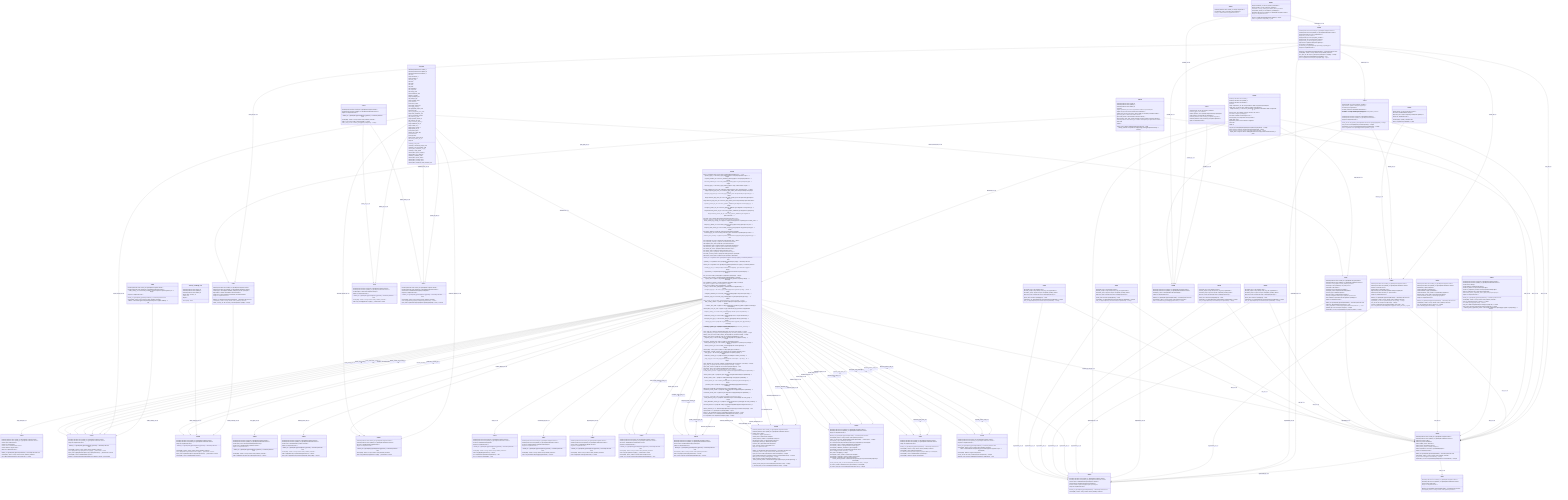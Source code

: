 classDiagram
direction TB
class node25 {
   timestamp with time zone created_at  /* Дата/время создания записи */
   timestamp with time zone updated_at  /* Дата/время изменения записи */
   deleted_at  /* Дата/время удаления (мягкое удаление) */ timestamp with time zone
   varchar(255) status  /* Статус записи: active | deleted | archived */
   codes_hs_id  /* FK на codes_hs (код ТН ВЭД) */ integer
   codes_units_id  /* FK на codes_units (единица измерения) */ integer
   integer id  /* Первичный ключ */
}
class node30 {
   timestamp with time zone created_at  /* Дата/время создания записи */
   timestamp with time zone updated_at  /* Дата/время изменения записи */
   deleted_at  /* Дата/время удаления (soft delete) */ timestamp with time zone
   varchar(255) status  /* Статус записи: active | deleted | archived */
   varchar okpo  /* ОКПО банка */
   varchar inn  /* ИНН банка */
   mfo  /* МФО банка (обязательно для графы 28) */ varchar
   varchar name  /* Наименование банка */
   varchar address  /* Адрес банка */
   integer id  /* Первичный ключ */
}
class node6 {
   period_start  /* Начало периода (день) */ date
   text period_type  /* Тип периода: daily */
   text actor_scope  /* Скоуп актора: user | org_user | organization */
   organization_id  /* Идентификатор организации (если применимо) */ integer
   user_id  /* Идентификатор пользователя (если применимо) */ integer
   text status_group  /* Группа статусов: completed | pending | failed */
   bigint ccd_count  /* Количество CCD за период/скоуп/статус */
}
class node3 {
   period_start  /* Начало периода (месяц) */ date
   text period_type  /* Тип периода: monthly */
   text actor_scope  /* Скоуп актора: user | org_user | organization */
   organization_id  /* Идентификатор организации (если применимо) */ integer
   user_id  /* Идентификатор пользователя (если применимо) */ integer
   text status_group  /* Группа статусов: completed | pending | failed */
   bigint ccd_count  /* Количество CCD за период/скоуп/статус */
}
class node37 {
   period_start  /* Начало периода (неделя) */ date
   text period_type  /* Тип периода: weekly */
   text actor_scope  /* Скоуп актора: user | org_user | organization */
   organization_id  /* Идентификатор организации (если применимо) */ integer
   user_id  /* Идентификатор пользователя (если применимо) */ integer
   text status_group  /* Группа статусов: completed | pending | failed */
   bigint ccd_count  /* Количество CCD за период/скоуп/статус */
}
class node42 {
   period_start  /* Начало периода (год) */ date
   text period_type  /* Тип периода: yearly */
   text actor_scope  /* Скоуп актора: user | org_user | organization */
   organization_id  /* Идентификатор организации (если применимо) */ integer
   user_id  /* Идентификатор пользователя (если применимо) */ integer
   text status_group  /* Группа статусов: completed | pending | failed */
   bigint ccd_count  /* Количество CCD за период/скоуп/статус */
}
class node19 {
   created_at  /* Служебное поле: дата/время создания записи (не графа) */ timestamp with time zone
   updated_at  /* Служебное поле: дата/время изменения (не графа) */ timestamp with time zone
   deleted_at  /* Служебное поле: дата/время удаления (soft delete; не графа) */ timestamp with time zone
   status  /* Служебное поле статуса CCD (completed/pending/failed и т.п.; ... */ text
   created_by_user_id  /* Автор CCD (пользователь платформы) для аналитики и аудита */ integer
   organization_id  /* Организация-владелец CCD (для аналитики по организациям) */ integer
   form_id  /* FK на codes_forms (Графа 1: форма/тип декларации) */ integer
   direction_code  /* Графа 1: код направления (ИМ/ЭК/ТР/НД) */ varchar(3)
   regime_code  /* Графа 1: код режима (двухзначный), хранится строкой до ввода ... */ varchar(8)
   third_subdivision  /* Графа 1: третий подраздел (например, ПНД) */ varchar(3)
   total_sheets  /* Графа 3: всего листов (авто) */ integer
   items_count  /* Графа 5: всего позиций (авто) */ integer
   post_id  /* FK на codes_posts (Графа 7: таможенный пост оформления) */ integer
   exporter_legal_id  /* FK на fea_legal_entities (Графа 2: экспортер/отправитель юр.л... */ integer
   exporter_individual_id  /* FK на fea_individual_entities (Графа 2: экспортер/отправитель... */ integer
   consignee_legal_id  /* FK на fea_legal_entities (Графа 8: получатель юр.лицо); может... */ integer
   consignee_individual_id  /* FK на fea_individual_entities (Графа 8: получатель физ.лицо) */ integer
   declarant_legal_id  /* FK на fea_legal_entities (Графа 14: декларант/брокер юр.лицо)... */ integer
   declarant_individual_id  /* FK на fea_individual_entities (Графа 14: декларант/брокер физ... */ integer
   financial_legal_id  /* FK на fea_legal_entities (Графа 9: лицо, ответственное за фин... */ integer
   financial_individual_id  /* FK на fea_individual_entities (Графа 9: лицо, ответственное з... */ integer
   integer exporter_legal_short_id  /* FK на fea_legal_entities_short: быстрый выбор экспортера/отпр... */
   consignee_legal_short_id  /* FK на fea_legal_entities_short: быстрый выбор получателя (гра... */ integer
   integer declarant_legal_short_id  /* FK на fea_legal_entities_short: быстрый выбор декларанта/брок... */
   integer financial_legal_short_id  /* FK на fea_legal_entities_short: быстрый выбор фин.ответственн... */
   exporter_partner_info_id  /* FK на fea_partners_additional: доп.сведения по экспортеру (гр... */ integer
   consignee_partner_info_id  /* FK на fea_partners_additional: доп.сведения по получателю (гр... */ integer
   integer declarant_partner_info_id  /* FK на fea_partners_additional: доп.сведения по декларанту/бро... */
   integer financial_partner_info_id  /* FK на fea_partners_additional: доп.сведения по фин.ответствен... */
   trade_country_id  /* FK на codes_countries (Графа 11: страна торговли) */ integer
   trade_country_offshore  /* Графа 11: признак офшорной страны (если ведется) */ boolean
   customs_value_total  /* Графа 12: общая таможенная стоимость (сумма по графе 45 позиций) */ numeric(18,2)
   numeric(18,6) usd_uzs_rate  /* Графа 13: курс USD/UZS на дату принятия к оформлению */
   dispatch_country_id  /* FK на codes_countries (Графа 15/15a: страна отправления) */ integer
   destination_country_id  /* FK на codes_countries (Графа 17/17a: страна назначения) */ integer
   transport_main_type_id  /* FK на codes_transport_types (Графа 18: вид транспорта) */ integer
   vehicle_type_code  /* Графа 18: код типа транспортного средства (спец. двузначный) */ varchar(2)
   varchar(32) vehicle_vin  /* Графа 18: VIN/идентификатор ТС */
   vehicle_reg_country_id  /* Графа 18: страна регистрации ТС (FK на codes_countries) */ integer
   carrier_legal_id  /* Графа 18: перевозчик (юр.лицо; FK на fea_legal_entities) */ integer
   carrier_individual_id  /* Графа 18: перевозчик (физ.лицо; FK на fea_individual_entities) */ integer
   text driver_name  /* Графа 18: водитель/ответственное лицо по ТС */
   boolean is_container  /* Графа 19: признак использования контейнера */
   delivery_terms_id  /* FK на codes_delivery_terms (Графа 20: условия поставки) */ integer
   delivery_terms_place  /* Графа 20: пункт по условиям поставки (место) */ text
   payment_form_id  /* FK на codes_payment_forms (Графа 20: код формы оплаты) */ integer
   varchar(10) shipment_form_code  /* Графа 20: код формы отгрузки */
   border_transport_type_id  /* FK на codes_transport_types (Графа 21: транспорт на границе) */ integer
   border_vehicle_reg_country_id  /* Графа 21: страна регистрации ТС на границе (FK на codes_count... */ integer
   contract_currency_id  /* FK на codes_currencies (Графа 22: валюта договора) */ integer
   numeric(18,2) invoice_total  /* Графа 22: общая фактурная стоимость */
   numeric(18,6) contract_currency_rate  /* Графа 23: курс валюты договора к UZS */
   deal_type_id  /* FK на codes_deal_types (Графа 24: характер сделки) */ integer
   settlement_currency_id  /* Графа 24: валюта расчетов (FK на codes_currencies) */ integer
   transport_at_border_id  /* FK на codes_transport_types (Графа 25: вид транспорта на гран... */ integer
   transport_inside_country_id  /* FK на codes_transport_types (Графа 26: вид транспорта внутри ... */ integer
   payer_legal_id  /* FK на fea_legal_entities (Графа 28: плательщик — юр.лицо); ав... */ integer
   payer_individual_id  /* FK на fea_individual_entities (Графа 28: плательщик — физ.лицо) */ integer
   payer_bank_id  /* Графа 28: банк плательщика (FK на banks) */ integer
   payer_bank_account  /* Графа 28: счет плательщика (как введено) */ text
   varchar(20) payer_mfo  /* Графа 28: МФО банка плательщика */
   border_post_id  /* FK на codes_posts (Графа 29: пост на границе) */ integer
   location_license_number  /* Графа 30: номер лицензии склада/СТЗ/магазина (если применимо) */ text
   location_license_date  /* Графа 30: дата лицензии склада/СТЗ/магазина (если применимо) */ date
   text location_address  /* Графа 30: адрес местонахождения товаров */
   location_station_name  /* Графа 30: наименование ЖД станции (если применимо) */ text
   location_district_id  /* FK на codes_districts (Графа 30: район/город местонахождения) */ integer
   procedure_code  /* Графа 37: код процедуры (режим/предыдущий/особенность) */ varchar(7)
   movement_type_id  /* FK на codes_movement_types: особенность перемещения (3-значны... */ integer
   previous_docs_summary  /* Графа 40: краткое резюме/список предшествующих документов (до... */ text
   deferments  /* Графа 48: отсрочки/рассрочки по платежам (JSON) */ jsonb
   warehouse_license_number  /* Графа 49: номер лицензии склада/режима (если применимо) */ text
   warehouse_license_date  /* Графа 49: дата лицензии склада/режима (если применимо) */ date
   text responsible_full_name  /* Графа 50: ответственное лицо — ФИО */
   varchar(14) responsible_pinfl  /* Графа 50: ПИНФЛ ответственного лица */
   text responsible_authority  /* Графа 50: полномочия/основание */
   date obligation_due_date  /* Графа 50: срок обязательства */
   transit_customs_post_id  /* Графа 53: таможенный орган назначения (FK на codes_posts) */ integer
   transit_destination_country_id  /* Графа 53: страна назначения по транзиту (FK на codes_countries) */ integer
   text declaration_place  /* Графа 54: место составления декларации */
   date declaration_date  /* Графа 54: дата составления декларации */
   text contact_full_name  /* Графа 54: ФИО контактного лица */
   text contact_email  /* Графа 54: email контактного лица */
   text contact_phone  /* Графа 54: телефон контактного лица */
   text broker_contract_number  /* Графа 54: номер договора с брокером */
   date broker_contract_date  /* Графа 54: дата договора с брокером */
   declarant_reference  /* Графа 54: номер ГТД декларанта (ПИНФЛ/дата/последовательность) */ text
   external_contract_id  /* “C”: внешний идентификатор контракта (при наличии интеграций) */ text
   regime_dates  /* “C”: даты/сроки по режиму (JSON) */ jsonb
   totals_b  /* “B”: системные итоги по платежам/льготам (только чтение) */ jsonb
   customs_decisions  /* “D”: отметки/решения таможни (только чтение) */ jsonb
   id  /* Служебное поле: первичный ключ (не графа) */ integer
}
class ccd_items {
   timestamp with time zone created_at
   timestamp with time zone updated_at
   timestamp with time zone deleted_at
   text status
   integer document_id
   integer position_no
   text trade_name
   text brand
   text model
   text article
   text grade
   text specification
   text composition
   text energy_class
   date manufacture_date
   boolean is_packed
   integer packages_total
   text package_type
   integer package_count
   varchar(2) bulk_code
   jsonb containers
   jsonb excise_marks
   date supply_period_from
   date supply_period_to
   text aggregated_import_code
   date expiry_date
   varchar(3) investment_project_code
   text tech_equipment_area_code
   integer tech_equipment_year
   text tech_equipment_params
   varchar(2) gov_procurement_code
   text producer_id_code
   integer producer_district_id
   text consumer_id_code
   integer consumer_district_id
   integer additional_unit_id
   numeric(18,6) additional_unit_qty
   integer codes_hs_id
   integer origin_country_id
   varchar(2) origin_alpha2
   numeric(18,6) gross_weight_kg
   numeric(18,6) net_weight_kg
   varchar(7) procedure_code
   numeric(18,6) quota_amount
   integer quota_unit_id
   jsonb previous_docs
   numeric(18,2) invoiced_value
   boolean own_needs_flag
   jsonb documents
   numeric(18,2) customs_value
   numeric(18,3) statistical_value_thousand_usd
   jsonb payments
   integer source_invoice_file_id
   text source_invoice_row_ref
   integer id
}
class node24 {
   timestamp with time zone created_at  /* Дата/время создания записи */
   timestamp with time zone updated_at  /* Дата/время изменения записи */
   deleted_at  /* Дата/время удаления (мягкое удаление) */ timestamp with time zone
   varchar(255) status  /* Статус записи: active | deleted | archived */
   code  /* Цифровой код страны (обычно 3 цифры), уникальный */ varchar
   alpha_code  /* Двухбуквенный alpha-2 код страны (ISO 3166-1), уникальный */ varchar
   varchar(255) name  /* Наименование страны */
   offshore  /* Признак офшорной юрисдикции (если ведется список) */ varchar(255)
   integer id  /* Первичный ключ */
}
class node39 {
   timestamp with time zone created_at  /* Дата/время создания записи */
   timestamp with time zone updated_at  /* Дата/время изменения записи */
   deleted_at  /* Дата/время удаления (мягкое удаление) */ timestamp with time zone
   varchar(255) status  /* Статус записи: active | deleted | archived */
   code  /* Цифровой код валюты (обычно 3 цифры), уникальный */ varchar
   alpha_code  /* Буквенный alpha-3 код валюты (ISO 4217), уникальный */ varchar
   varchar(255) name  /* Наименование валюты */
   integer id  /* Первичный ключ */
}
class node32 {
   timestamp with time zone created_at  /* Дата/время создания записи */
   timestamp with time zone updated_at  /* Дата/время изменения записи */
   deleted_at  /* Дата/время удаления (мягкое удаление) */ timestamp with time zone
   varchar(255) status  /* Статус записи: active | deleted | archived */
   code  /* Цифровой код характера сделки (уникальный) */ varchar
   varchar alpha_code  /* Альтернативный/буквенный код */
   varchar name  /* Наименование характера сделки */
   integer id  /* Первичный ключ */
}
class node26 {
   timestamp with time zone created_at  /* Дата/время создания записи */
   timestamp with time zone updated_at  /* Дата/время изменения записи */
   deleted_at  /* Дата/время удаления (мягкое удаление) */ timestamp with time zone
   varchar(255) status  /* Статус записи: active | deleted | archived */
   code  /* Цифровой код по приложению (уникальный) */ varchar
   alpha_code  /* Буквенный код Incoterms (например, EXW, FOB) */ varchar
   varchar name  /* Наименование условия поставки */
   integer id  /* Первичный ключ */
}
class node40 {
   timestamp with time zone created_at  /* Дата/время создания записи */
   timestamp with time zone updated_at  /* Дата/время изменения записи */
   deleted_at  /* Дата/время удаления (мягкое удаление) */ timestamp with time zone
   varchar(255) status  /* Статус записи: active | deleted | archived */
   code  /* Код района/города (обычно 7 цифр), уникальный */ varchar
   text name  /* Наименование района/города */
   integer id  /* Первичный ключ */
}
class node15 {
   timestamp with time zone created_at  /* Дата/время создания записи */
   timestamp with time zone updated_at  /* Дата/время изменения записи */
   deleted_at  /* Дата/время удаления (мягкое удаление) */ timestamp with time zone
   varchar(255) status  /* Статус записи: active | deleted | archived */
   code  /* Код формы (уникальный) */ varchar
   text name  /* Наименование формы */
   npa  /* Нормативно-правовой акт (реквизиты) */ text
   npa_url  /* Ссылка на НПА (URL) */ text
   integer id  /* Первичный ключ */
}
class node1 {
   timestamp with time zone created_at  /* Дата/время создания записи */
   timestamp with time zone updated_at  /* Дата/время изменения записи */
   deleted_at  /* Дата/время удаления (мягкое удаление) */ timestamp with time zone
   varchar(255) status  /* Статус записи: active | deleted | archived */
   code  /* Код ТН ВЭД (обычно 10 цифр), уникальный */ varchar
   text description  /* Описание товарной позиции */
   integer id  /* Первичный ключ */
}
class node0 {
   timestamp with time zone created_at  /* Дата/время создания записи */
   timestamp with time zone updated_at  /* Дата/время изменения записи */
   deleted_at  /* Дата/время удаления (мягкое удаление) */ timestamp with time zone
   varchar(255) status  /* Статус записи: active | deleted | archived */
   code  /* Код особенности/процедуры (уникальный) */ varchar
   text name  /* Наименование особенности/процедуры */
   integer id  /* Первичный ключ */
}
class node22 {
   timestamp with time zone created_at  /* Дата/время создания записи */
   timestamp with time zone updated_at  /* Дата/время изменения записи */
   deleted_at  /* Дата/время удаления (мягкое удаление) */ timestamp with time zone
   varchar(255) status  /* Статус записи: active | deleted | archived */
   code  /* Код формы оплаты (уникальный) */ varchar
   varchar name  /* Наименование формы оплаты */
   integer id  /* Первичный ключ */
}
class node16 {
   timestamp with time zone created_at  /* Дата/время создания записи */
   timestamp with time zone updated_at  /* Дата/время изменения записи */
   deleted_at  /* Дата/время удаления (мягкое удаление) */ timestamp with time zone
   varchar(255) status  /* Статус записи: active | deleted | archived */
   code  /* Код поста (обычно 5 цифр), уникальный */ varchar
   text name  /* Наименование таможенного поста */
   varchar(255) phone_number  /* Контактный телефон поста */
   location_url  /* Ссылка на местоположение (карта/координаты) */ text
   integer id  /* Первичный ключ */
}
class node41 {
   timestamp with time zone created_at  /* Дата/время создания записи */
   timestamp with time zone updated_at  /* Дата/время изменения записи */
   deleted_at  /* Дата/время удаления (мягкое удаление) */ timestamp with time zone
   varchar(255) status  /* Статус записи: active | deleted | archived */
   code  /* Код вида транспорта (уникальный) */ varchar
   varchar name  /* Наименование вида транспорта */
   short_name  /* Краткое обозначение (аббревиатура) */ varchar
   integer id  /* Первичный ключ */
}
class node11 {
   timestamp with time zone created_at  /* Дата/время создания записи */
   timestamp with time zone updated_at  /* Дата/время изменения записи */
   deleted_at  /* Дата/время удаления (мягкое удаление) */ timestamp with time zone
   varchar(255) status  /* Статус записи: active | deleted | archived */
   code  /* Цифровой код единицы измерения (уникальный) */ varchar
   alpha_code  /* Буквенный код/сокращение единицы (например, L, M3) */ varchar
   varchar name  /* Наименование единицы измерения */
   integer id  /* Первичный ключ */
}
class currency_exchange_rate {
   timestamp with time zone created_at
   timestamp with time zone updated_at
   timestamp with time zone deleted_at
   varchar(255) status
   integer codes_currency_id
   numeric rate
   integer id
}
class node35 {
   timestamp with time zone created_at  /* Дата/время создания записи */
   timestamp with time zone updated_at  /* Дата/время изменения записи */
   deleted_at  /* Дата/время удаления (soft delete) */ timestamp with time zone
   varchar(255) status  /* Статус записи: active | deleted | archived */
   region_id  /* FK на codes_districts (место жительства/район) */ integer
   pinfl  /* ПИНФЛ физического лица (используется в графах 2/8/9/14 и 50) */ varchar
   text full_name  /* ФИО */
   text address  /* Адрес проживания */
   district_id  /* FK на codes_districts (район) */ integer
   varchar phone  /* Контактный телефон */
   varchar passport_number  /* Серия/номер паспорта */
   date passport_issued_at  /* Дата выдачи паспорта */
   text passport_issued_by  /* Кем выдан паспорт */
   patent_number  /* Номер патента (при наличии) */ text
   text extra_info  /* Дополнительные сведения */
   current_account_number  /* Расчетный счет (для графы 28 при участии физ.лица) */ text
   current_account_bank_id  /* FK на banks (банк расчетного счета) */ integer
   text fx_account_number  /* Валютный счет */
   fx_account_bank_id  /* FK на banks (банк валютного счета) */ integer
   integer id  /* Первичный ключ */
}
class node34 {
   timestamp with time zone created_at  /* Дата/время создания записи */
   timestamp with time zone updated_at  /* Дата/время изменения записи */
   deleted_at  /* Дата/время удаления (soft delete) */ timestamp with time zone
   varchar(255) status  /* Статус записи: active | deleted | archived */
   region_id  /* FK на codes_districts (юридический адрес/район), используется... */ integer
   varchar(255) okpo  /* ОКПО организации */
   inn  /* ИНН организации (ключевой реквизит для граф 2/8/9/14) */ varchar(255)
   varchar(255) name  /* Полное наименование организации */
   varchar(255) address  /* Юридический/почтовый адрес */
   varchar(255) additional_information  /* Доп. сведения */
   varchar(255) supervisor  /* Руководитель/контактное лицо */
   oked  /* ОКЭД (числовое значение) */ integer
   oked_code  /* ОКЭД (код) */ integer
   varchar(255) phone_number  /* Контактный телефон */
   varchar(255) registration_number  /* Номер регистрации */
   varchar(255) registration_date  /* Дата регистрации */
   current_account_number  /* Расчетный счет (используется при заполнении графы 28) */ varchar(255)
   current_account_bank_id  /* FK на banks (банк расчетного счета) */ integer
   fx_account_number  /* Валютный счет (при наличии) */ varchar(255)
   fx_account_bank_id  /* FK на banks (банк валютного счета) */ integer
   integer id  /* Первичный ключ */
}
class node7 {
   timestamp with time zone created_at  /* Дата/время создания записи */
   timestamp with time zone updated_at  /* Дата/время изменения записи */
   deleted_at  /* Дата/время удаления (soft delete) */ timestamp with time zone
   varchar(255) status  /* Статус записи: active | deleted | archived */
   varchar(255) okpo  /* ОКПО организации */
   inn  /* ИНН организации (используется в графах 2/8/9/14) */ varchar(255)
   varchar(255) name  /* Наименование организации */
   varchar(255) address  /* Адрес организации */
   integer id  /* Первичный ключ */
}
class node8 {
   timestamp with time zone created_at  /* Дата/время создания записи */
   timestamp with time zone updated_at  /* Дата/время изменения записи */
   deleted_at  /* Дата/время удаления (soft delete) */ timestamp with time zone
   varchar(255) status  /* Статус записи: active | deleted | archived */
   codes_country_id  /* FK на codes_countries; страна контрагента (используется в гра... */ integer
   address  /* Почтовый адрес контрагента (используется в графах 2/8/9/14) */ text
   integer id  /* Первичный ключ */
}
class node38 {
   timestamp with time zone created_at  /* Дата/время создания записи */
   timestamp with time zone updated_at  /* Дата/время изменения записи */
   deleted_at  /* Дата/время удаления (soft delete) */ timestamp with time zone
   varchar(255) status  /* Статус записи: active | deleted | archived */
   name  /* Наименование контрагента (для печатных форм и подсказок в гра... */ varchar(255)
   varchar(255) address  /* Адрес контрагента */
   country_id  /* FK на codes_countries (страна контрагента) */ integer
   additional_info  /* Прочая информация (телефоны, примечания) */ text
   integer id  /* Первичный ключ */
}
class node2 {
   timestamp with time zone created_at  /* Дата/время загрузки файла */
   timestamp with time zone updated_at  /* Дата/время изменения записи */
   deleted_at  /* Дата/время удаления (soft delete) */ timestamp with time zone
   text status  /* Статус файла: active | deleted | archived */
   text storage  /* Тип хранилища: s3 | minio | local */
   text bucket  /* Имя бакета */
   text object_key  /* Ключ объекта в бакете */
   text original_name  /* Оригинальное имя файла */
   text mime_type  /* MIME-тип файла */
   extension  /* Расширение (если известно) */ text
   bigint size_bytes  /* Размер файла в байтах */
   text etag  /* ETag/хеш объекта для проверки целостности */
   content_disposition  /* Режим отдачи (inline/attachment; filename=...) */ text
   jsonb metadata  /* Произвольные метаданные провайдера */
   uploaded_by  /* FK на users (кто загрузил) */ integer
   organization_id  /* FK на organizations (чья сущность файла) */ integer
   integer id  /* Первичный ключ */
}
class node13 {
   timestamp with time zone created_at  /* Когда создан ключ */
   text response_hash  /* Хеш ответа для сравнения */
   text key  /* Уникальный ключ идемпотентности */
}
class node10 {
   timestamp with time zone created_at  /* Дата/время создания записи */
   timestamp with time zone updated_at  /* Дата/время изменения записи */
   deleted_at  /* Дата/время удаления (soft delete) */ timestamp with time zone
   varchar(255) status  /* Статус записи: active | deleted | archived */
   user_id  /* Уникальная связь с users (1:1) */ integer
   date birthday  /* Дата рождения */
   varchar citizenship  /* Гражданство */
   varchar address  /* Адрес проживания */
   pinfl  /* ПИНФЛ (графы 2/8/14/50/54) */ varchar
   varchar document_serial_number  /* Серия/номер документа */
   date document_issued_date  /* Дата выдачи документа */
   varchar document_issued_by  /* Кем выдан документ */
   integer id  /* Первичный ключ */
}
class node12 {
   timestamp with time zone created_at  /* Дата/время создания записи */
   timestamp with time zone updated_at  /* Дата/время изменения записи */
   deleted_at  /* Дата/время удаления (soft delete) */ timestamp with time zone
   varchar(255) status  /* Статус записи: active | deleted | archived */
   user_id  /* Уникальная связь с users (1:1) */ integer
   inn  /* ИНН юр.лица (графы 14/54) */ varchar
   varchar oked  /* ОКЭД */
   varchar address  /* Юридический адрес */
   varchar vat_status  /* Статус плательщика НДС */
   varchar vat_registration_number  /* Регистрационный номер НДС */
   date vat_registration_date  /* Дата регистрации НДС */
   bank_mfo  /* МФО обслуживающего банка (для графы 28) */ varchar
   bank_current_account  /* Расчетный счет (для графы 28) */ varchar
   customs_broker_registration_number  /* Рег. номер таможенного брокера (для графы 14 при брокере) */ varchar
   date customs_broker_registration_date  /* Дата регистрации брокера */
   integer id  /* Первичный ключ */
}
class node28 {
   timestamp with time zone created_at
   timestamp with time zone updated_at
   timestamp with time zone deleted_at
   text status
   integer organization_id  /* FK на organizations: лимит на уровне организации */
   integer user_id  /* FK на users: лимит на уровне пользователя */
   integer document_id  /* FK на ccd_documents: опционально связывает OCR с конкретной д... */
   input_file_id  /* Входной файл (скан/фото первичного документа) */ integer
   text job_type  /* Тип задания: invoice | contract | cmr | other */
   text model  /* Модель провайдера */
   text mode  /* Режим: ocr/vision/layout и т.п. */
   text language_hint  /* Подсказка языка для OCR */
   integer page_count
   tokens_prompt  /* Затраты токенов на вход (prompt/context) */ bigint
   tokens_output  /* Затраты токенов на выход (completion/вывод) */ bigint
   bigint tokens_total  /* Итого токенов за задание */
   output_data  /* Результат OCR в JSON (распознанные поля для автозаполнения CCD) */ jsonb
   jsonb meta
   integer id
}
class node20 {
   timestamp with time zone created_at
   timestamp with time zone updated_at
   timestamp with time zone deleted_at
   text status
   integer organization_id  /* FK на organizations: лимит на организацию */
   integer user_id  /* FK на users: лимит на пользователя */
   period_month  /* Месяц лимита (первый день месяца) */ date
   integer price_plan_id  /* FK на price_plans: тариф, по которому установлен лимит */
   bigint limit_tokens  /* Месячный лимит токенов */
   bigint used_tokens  /* Использовано токенов за месяц */
   bigint carryover_from_prev_month  /* Перенос остатка токенов с прошлого месяца */
   overage_allowed  /* Разрешен ли перерасход (с последующим биллингом) */ boolean
   timestamp with time zone blocked_at  /* Момент блокировки при превышении лимита */
   jsonb meta
   integer id
}
class node17 {
   timestamp with time zone created_at  /* Дата/время создания записи */
   timestamp with time zone updated_at  /* Дата/время изменения записи */
   deleted_at  /* Дата/время удаления (soft delete) */ timestamp with time zone
   varchar(255) status  /* Статус записи: active | deleted | archived */
   varchar name  /* Наименование организации в системе */
   varchar domain  /* Домен/namespace организации */
   boolean verified  /* Признак верификации организации */
   integer id  /* Первичный ключ */
}
class node18 {
   integer invoice_id  /* FK на payment_invoices */
   text name  /* Наименование позиции */
   numeric(18,4) quantity  /* Количество */
   bigint unit_price  /* Цена за единицу в минорных единицах */
   meta  /* Служебные поля (JSON) */ jsonb
   integer id  /* Первичный ключ */
}
class node33 {
   timestamp with time zone created_at  /* Дата/время создания записи */
   timestamp with time zone updated_at  /* Дата/время изменения записи */
   deleted_at  /* Дата/время удаления (soft delete) */ timestamp with time zone
   varchar(255) status  /* Статус записи: active | deleted | archived */
   organization_id  /* FK на organizations (счет на юр.лицо) */ integer
   user_id  /* FK на users (счет на физ.лицо) */ integer
   text title  /* Заголовок счета */
   text description  /* Описание счета */
   bigint amount_total  /* Итоговая сумма в минорных единицах */
   currency  /* Буквенный код валюты (например, UZS, USD) */ text
   timestamp with time zone due_at  /* Срок оплаты */
   meta  /* Служебные поля/JSON (может содержать ссылку на CCD) */ jsonb
   integer id  /* Первичный ключ */
}
class node29 {
   timestamp with time zone created_at  /* Дата/время создания записи */
   timestamp with time zone updated_at  /* Дата/время изменения записи */
   deleted_at  /* Дата/время удаления (soft delete) */ timestamp with time zone
   varchar(255) status  /* Статус записи: active | deleted | archived */
   code  /* Системный код провайдера (уникальный) */ varchar
   text display_name  /* Отображаемое имя провайдера */
   integer id  /* Первичный ключ */
}
class node14 {
   integer provider_id  /* FK на payment_providers */
   invoice_id  /* FK на payment_invoices (может быть NULL при предсоздании) */ integer
   user_id  /* FK на users (инициатор платежа-физлицо) */ integer
   organization_id  /* FK на organizations (инициатор-предприятие) */ integer
   bigint amount  /* Сумма в минорных единицах */
   text currency  /* Код валюты */
   text client_reference  /* Внешний client/order ID */
   text return_url  /* URL возврата после оплаты */
   text status  /* Статус: created | processing | succeeded | failed | canceled */
   meta  /* Служебные поля провайдера/клиента (JSON) */ jsonb
   timestamp with time zone created_at  /* Дата/время создания */
   timestamp with time zone updated_at  /* Дата/время обновления */
   integer id  /* Первичный ключ */
}
class node23 {
   timestamp with time zone created_at  /* Дата/время создания записи */
   timestamp with time zone updated_at  /* Дата/время изменения записи */
   deleted_at  /* Дата/время удаления (soft delete) */ timestamp with time zone
   varchar(255) status  /* Статус записи: active | deleted | archived */
   price_plan_id  /* FK на price_plans (если транзакция по тарифу) */ integer
   integer organization_id  /* FK на organizations */
   integer user_id  /* FK на users */
   integer provider_id  /* FK на payment_providers */
   integer session_id  /* FK на payment_sessions */
   integer invoice_id  /* FK на payment_invoices */
   bigint amount  /* Сумма в минорных единицах */
   text currency  /* Код валюты */
   text external_id  /* Идентификатор транзакции у провайдера */
   method  /* Метод оплаты (PAYME|CLICK|OTHER) */ text
   meta  /* Служебные поля/сырые payload (без ПД) */ jsonb
   integer id  /* Первичный ключ */
}
class node5 {
   timestamp with time zone created_at  /* Дата/время создания записи */
   timestamp with time zone updated_at  /* Дата/время изменения записи */
   deleted_at  /* Дата/время удаления (soft delete) */ timestamp with time zone
   varchar(255) status  /* Статус записи: active | deleted | archived */
   varchar type  /* Тип тарифа: individual | enterprise-per-user | enterprise */
   bigint tokens  /* Лимит токенов/квота использования */
   integer price  /* Цена в минорных единицах указанной валюты */
   codes_currency_id  /* FK на codes_currencies (валюта тарифа) */ integer
   integer id  /* Первичный ключ */
}
class node21 {
   integer transaction_id  /* FK на payment_transactions */
   integer provider_id  /* FK на payment_providers */
   amount  /* Сумма возврата (минорные единицы) */ bigint
   text status  /* Статус: pending | succeeded | failed | canceled */
   text provider_refund_id  /* ID возврата у провайдера */
   meta  /* Служебные поля (JSON) */ jsonb
   timestamp with time zone created_at  /* Дата/время создания записи */
   integer id  /* Первичный ключ */
}
class node4 {
   timestamp with time zone created_at  /* Дата/время создания записи */
   timestamp with time zone updated_at  /* Дата/время изменения записи */
   deleted_at  /* Дата/время удаления (soft delete) */ timestamp with time zone
   varchar(255) status  /* Статус записи: active | deleted | archived */
   varchar name  /* Имя роли */
   integer id  /* Первичный ключ */
}
class node36 {
   timestamp with time zone created_at  /* Дата/время создания записи */
   timestamp with time zone updated_at  /* Дата/время изменения записи */
   deleted_at  /* Дата/время удаления (soft delete) */ timestamp with time zone
   varchar(255) status  /* Статус записи: active | deleted | archived */
   role_id  /* FK на roles (роль пользователя) */ integer
   organization_id  /* FK на organizations (принадлежность пользователя) */ integer
   varchar first_name  /* Имя */
   varchar last_name  /* Фамилия */
   varchar middle_name  /* Отчество */
   varchar email  /* Электронная почта */
   varchar phone_number  /* Номер телефона */
   boolean agreement  /* Согласие с условиями/офертой */
   integer id  /* Первичный ключ */
}
class node31 {
   integer provider_id  /* FK на payment_providers */
   text event_type  /* Тип события */
   boolean signature_ok  /* Проверка подписи вебхука пройдена */
   jsonb payload  /* Сырой JSON от провайдера */
   timestamp with time zone received_at  /* Время получения */
   timestamp with time zone processed_at  /* Время обработки */
   bigint id  /* Первичный ключ */
}

node25  -->  node1 : codes_hs_id -> id
node25  -->  node11 : codes_units_id -> id
node6  -->  node17 : organization_id -> id
node6  -->  node36 : user_id -> id
node3  -->  node17 : organization_id -> id
node3  -->  node36 : user_id -> id
node37  -->  node17 : organization_id -> id
node37  -->  node36 : user_id -> id
node42  -->  node17 : organization_id -> id
node42  -->  node36 : user_id -> id
node19  -->  node30 : payer_bank_id -> id
node19  -->  node24 : trade_country_id -> id
node19  -->  node24 : vehicle_reg_country_id -> id
node19  -->  node24 : transit_destination_country_id -> id
node19  -->  node24 : dispatch_country_id -> id
node19  -->  node24 : destination_country_id -> id
node19  -->  node24 : border_vehicle_reg_country_id -> id
node19  -->  node39 : contract_currency_id -> id
node19  -->  node39 : settlement_currency_id -> id
node19  -->  node32 : deal_type_id -> id
node19  -->  node26 : delivery_terms_id -> id
node19  -->  node40 : location_district_id -> id
node19  -->  node15 : form_id -> id
node19  -->  node0 : movement_type_id -> id
node19  -->  node22 : payment_form_id -> id
node19  -->  node16 : post_id -> id
node19  -->  node16 : transit_customs_post_id -> id
node19  -->  node16 : border_post_id -> id
node19  -->  node41 : transport_main_type_id -> id
node19  -->  node41 : transport_inside_country_id -> id
node19  -->  node41 : border_transport_type_id -> id
node19  -->  node41 : transport_at_border_id -> id
node19  -->  node35 : financial_individual_id -> id
node19  -->  node35 : carrier_individual_id -> id
node19  -->  node35 : exporter_individual_id -> id
node19  -->  node35 : payer_individual_id -> id
node19  -->  node35 : declarant_individual_id -> id
node19  -->  node35 : consignee_individual_id -> id
node19  -->  node34 : financial_legal_id -> id
node19  -->  node34 : exporter_legal_id -> id
node19  -->  node34 : payer_legal_id -> id
node19  -->  node34 : declarant_legal_id -> id
node19  -->  node34 : carrier_legal_id -> id
node19  -->  node34 : consignee_legal_id -> id
node19  -->  node7 : financial_legal_short_id -> id
node19  -->  node7 : exporter_legal_short_id -> id
node19  -->  node7 : declarant_legal_short_id -> id
node19  -->  node7 : consignee_legal_short_id -> id
node19  -->  node38 : consignee_partner_info_id -> id
node19  -->  node38 : financial_partner_info_id -> id
node19  -->  node38 : exporter_partner_info_id -> id
node19  -->  node38 : declarant_partner_info_id -> id
node19  -->  node17 : organization_id -> id
node19  -->  node36 : created_by_user_id -> id
ccd_items  -->  node19 : document_id -> id
ccd_items  -->  node24 : origin_country_id -> id
ccd_items  -->  node40 : consumer_district_id -> id
ccd_items  -->  node40 : producer_district_id -> id
ccd_items  -->  node1 : codes_hs_id -> id
ccd_items  -->  node11 : additional_unit_id -> id
ccd_items  -->  node11 : quota_unit_id -> id
ccd_items  -->  node2 : source_invoice_file_id -> id
currency_exchange_rate  -->  node39 : codes_currency_id -> id
node8  -->  node24 : codes_country_id -> id
node2  -->  node17 : organization_id -> id
node2  -->  node36 : uploaded_by -> id
node10  -->  node36 : user_id -> id
node12  -->  node36 : user_id -> id
node28  -->  node19 : document_id -> id
node28  -->  node2 : input_file_id -> id
node28  -->  node17 : organization_id -> id
node28  -->  node36 : user_id -> id
node20  -->  node17 : organization_id -> id
node20  -->  node5 : price_plan_id -> id
node20  -->  node36 : user_id -> id
node18  -->  node33 : invoice_id -> id
node33  -->  node17 : organization_id -> id
node33  -->  node36 : user_id -> id
node14  -->  node17 : organization_id -> id
node14  -->  node33 : invoice_id -> id
node14  -->  node29 : provider_id -> id
node14  -->  node36 : user_id -> id
node23  -->  node17 : organization_id -> id
node23  -->  node33 : invoice_id -> id
node23  -->  node29 : provider_id -> id
node23  -->  node14 : session_id -> id
node23  -->  node5 : price_plan_id -> id
node23  -->  node36 : user_id -> id
node5  -->  node39 : codes_currency_id -> id
node21  -->  node29 : provider_id -> id
node21  -->  node23 : transaction_id -> id
node36  -->  node17 : organization_id -> id
node36  -->  node4 : role_id -> id
node31  -->  node29 : provider_id -> id